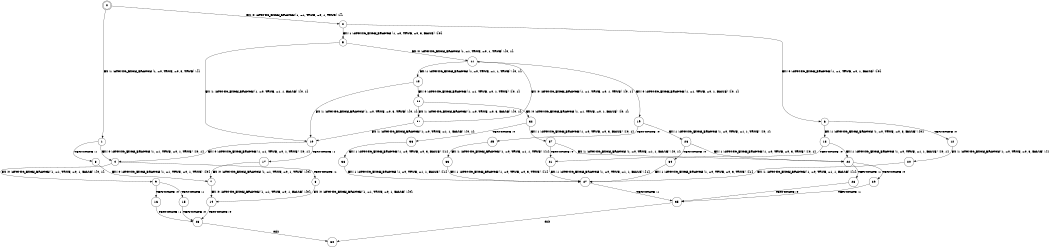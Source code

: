 digraph BCG {
size = "7, 10.5";
center = TRUE;
node [shape = circle];
0 [peripheries = 2];
0 -> 1 [label = "EX !1 !ATOMIC_EXCH_BRANCH (1, +0, TRUE, +0, 3, TRUE) !{}"];
0 -> 2 [label = "EX !0 !ATOMIC_EXCH_BRANCH (1, +1, TRUE, +0, 1, TRUE) !{}"];
1 -> 3 [label = "TERMINATE !1"];
1 -> 4 [label = "EX !0 !ATOMIC_EXCH_BRANCH (1, +1, TRUE, +0, 1, TRUE) !{0, 1}"];
2 -> 5 [label = "EX !1 !ATOMIC_EXCH_BRANCH (1, +0, TRUE, +0, 3, FALSE) !{0}"];
2 -> 6 [label = "EX !0 !ATOMIC_EXCH_BRANCH (1, +1, TRUE, +0, 1, FALSE) !{0}"];
3 -> 7 [label = "EX !0 !ATOMIC_EXCH_BRANCH (1, +1, TRUE, +0, 1, TRUE) !{0}"];
4 -> 8 [label = "TERMINATE !1"];
4 -> 9 [label = "EX !0 !ATOMIC_EXCH_BRANCH (1, +1, TRUE, +0, 1, FALSE) !{0, 1}"];
5 -> 10 [label = "EX !1 !ATOMIC_EXCH_BRANCH (1, +0, TRUE, +1, 1, FALSE) !{0, 1}"];
5 -> 11 [label = "EX !0 !ATOMIC_EXCH_BRANCH (1, +1, TRUE, +0, 1, TRUE) !{0, 1}"];
6 -> 12 [label = "TERMINATE !0"];
6 -> 13 [label = "EX !1 !ATOMIC_EXCH_BRANCH (1, +0, TRUE, +0, 3, FALSE) !{0}"];
7 -> 14 [label = "EX !0 !ATOMIC_EXCH_BRANCH (1, +1, TRUE, +0, 1, FALSE) !{0}"];
8 -> 14 [label = "EX !0 !ATOMIC_EXCH_BRANCH (1, +1, TRUE, +0, 1, FALSE) !{0}"];
9 -> 15 [label = "TERMINATE !1"];
9 -> 16 [label = "TERMINATE !0"];
10 -> 17 [label = "TERMINATE !1"];
10 -> 4 [label = "EX !0 !ATOMIC_EXCH_BRANCH (1, +1, TRUE, +0, 1, TRUE) !{0, 1}"];
11 -> 18 [label = "EX !1 !ATOMIC_EXCH_BRANCH (1, +0, TRUE, +1, 1, TRUE) !{0, 1}"];
11 -> 19 [label = "EX !0 !ATOMIC_EXCH_BRANCH (1, +1, TRUE, +0, 1, FALSE) !{0, 1}"];
12 -> 20 [label = "EX !1 !ATOMIC_EXCH_BRANCH (1, +0, TRUE, +0, 3, FALSE) !{}"];
13 -> 21 [label = "TERMINATE !0"];
13 -> 22 [label = "EX !1 !ATOMIC_EXCH_BRANCH (1, +0, TRUE, +1, 1, FALSE) !{0, 1}"];
14 -> 23 [label = "TERMINATE !0"];
15 -> 23 [label = "TERMINATE !0"];
16 -> 23 [label = "TERMINATE !1"];
17 -> 7 [label = "EX !0 !ATOMIC_EXCH_BRANCH (1, +1, TRUE, +0, 1, TRUE) !{0}"];
18 -> 10 [label = "EX !1 !ATOMIC_EXCH_BRANCH (1, +0, TRUE, +0, 3, TRUE) !{0, 1}"];
18 -> 24 [label = "EX !0 !ATOMIC_EXCH_BRANCH (1, +1, TRUE, +0, 1, TRUE) !{0, 1}"];
19 -> 25 [label = "TERMINATE !0"];
19 -> 26 [label = "EX !1 !ATOMIC_EXCH_BRANCH (1, +0, TRUE, +1, 1, TRUE) !{0, 1}"];
20 -> 27 [label = "EX !1 !ATOMIC_EXCH_BRANCH (1, +0, TRUE, +1, 1, FALSE) !{1}"];
21 -> 27 [label = "EX !1 !ATOMIC_EXCH_BRANCH (1, +0, TRUE, +1, 1, FALSE) !{1}"];
22 -> 28 [label = "TERMINATE !1"];
22 -> 29 [label = "TERMINATE !0"];
23 -> 30 [label = "exit"];
24 -> 31 [label = "EX !1 !ATOMIC_EXCH_BRANCH (1, +0, TRUE, +0, 3, FALSE) !{0, 1}"];
24 -> 32 [label = "EX !0 !ATOMIC_EXCH_BRANCH (1, +1, TRUE, +0, 1, FALSE) !{0, 1}"];
25 -> 33 [label = "EX !1 !ATOMIC_EXCH_BRANCH (1, +0, TRUE, +1, 1, TRUE) !{1}"];
26 -> 34 [label = "TERMINATE !0"];
26 -> 22 [label = "EX !1 !ATOMIC_EXCH_BRANCH (1, +0, TRUE, +0, 3, TRUE) !{0, 1}"];
27 -> 35 [label = "TERMINATE !1"];
28 -> 35 [label = "TERMINATE !0"];
29 -> 35 [label = "TERMINATE !1"];
31 -> 10 [label = "EX !1 !ATOMIC_EXCH_BRANCH (1, +0, TRUE, +1, 1, FALSE) !{0, 1}"];
31 -> 11 [label = "EX !0 !ATOMIC_EXCH_BRANCH (1, +1, TRUE, +0, 1, TRUE) !{0, 1}"];
32 -> 36 [label = "TERMINATE !0"];
32 -> 37 [label = "EX !1 !ATOMIC_EXCH_BRANCH (1, +0, TRUE, +0, 3, FALSE) !{0, 1}"];
33 -> 27 [label = "EX !1 !ATOMIC_EXCH_BRANCH (1, +0, TRUE, +0, 3, TRUE) !{1}"];
34 -> 27 [label = "EX !1 !ATOMIC_EXCH_BRANCH (1, +0, TRUE, +0, 3, TRUE) !{1}"];
35 -> 30 [label = "exit"];
36 -> 38 [label = "EX !1 !ATOMIC_EXCH_BRANCH (1, +0, TRUE, +0, 3, FALSE) !{1}"];
37 -> 21 [label = "TERMINATE !0"];
37 -> 22 [label = "EX !1 !ATOMIC_EXCH_BRANCH (1, +0, TRUE, +1, 1, FALSE) !{0, 1}"];
38 -> 27 [label = "EX !1 !ATOMIC_EXCH_BRANCH (1, +0, TRUE, +1, 1, FALSE) !{1}"];
}
